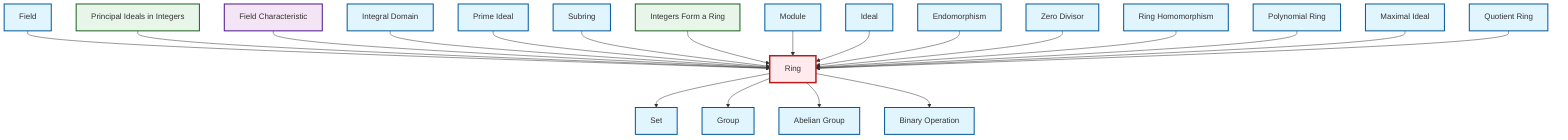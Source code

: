 graph TD
    classDef definition fill:#e1f5fe,stroke:#01579b,stroke-width:2px
    classDef theorem fill:#f3e5f5,stroke:#4a148c,stroke-width:2px
    classDef axiom fill:#fff3e0,stroke:#e65100,stroke-width:2px
    classDef example fill:#e8f5e9,stroke:#1b5e20,stroke-width:2px
    classDef current fill:#ffebee,stroke:#b71c1c,stroke-width:3px
    thm-field-characteristic["Field Characteristic"]:::theorem
    def-maximal-ideal["Maximal Ideal"]:::definition
    def-group["Group"]:::definition
    def-set["Set"]:::definition
    ex-principal-ideal["Principal Ideals in Integers"]:::example
    def-polynomial-ring["Polynomial Ring"]:::definition
    def-quotient-ring["Quotient Ring"]:::definition
    def-subring["Subring"]:::definition
    def-ring["Ring"]:::definition
    def-ring-homomorphism["Ring Homomorphism"]:::definition
    def-module["Module"]:::definition
    def-ideal["Ideal"]:::definition
    def-endomorphism["Endomorphism"]:::definition
    def-integral-domain["Integral Domain"]:::definition
    def-zero-divisor["Zero Divisor"]:::definition
    def-abelian-group["Abelian Group"]:::definition
    def-field["Field"]:::definition
    def-prime-ideal["Prime Ideal"]:::definition
    ex-integers-ring["Integers Form a Ring"]:::example
    def-binary-operation["Binary Operation"]:::definition
    def-field --> def-ring
    ex-principal-ideal --> def-ring
    def-ring --> def-set
    def-ring --> def-group
    thm-field-characteristic --> def-ring
    def-integral-domain --> def-ring
    def-prime-ideal --> def-ring
    def-subring --> def-ring
    def-ring --> def-abelian-group
    ex-integers-ring --> def-ring
    def-ring --> def-binary-operation
    def-module --> def-ring
    def-ideal --> def-ring
    def-endomorphism --> def-ring
    def-zero-divisor --> def-ring
    def-ring-homomorphism --> def-ring
    def-polynomial-ring --> def-ring
    def-maximal-ideal --> def-ring
    def-quotient-ring --> def-ring
    class def-ring current